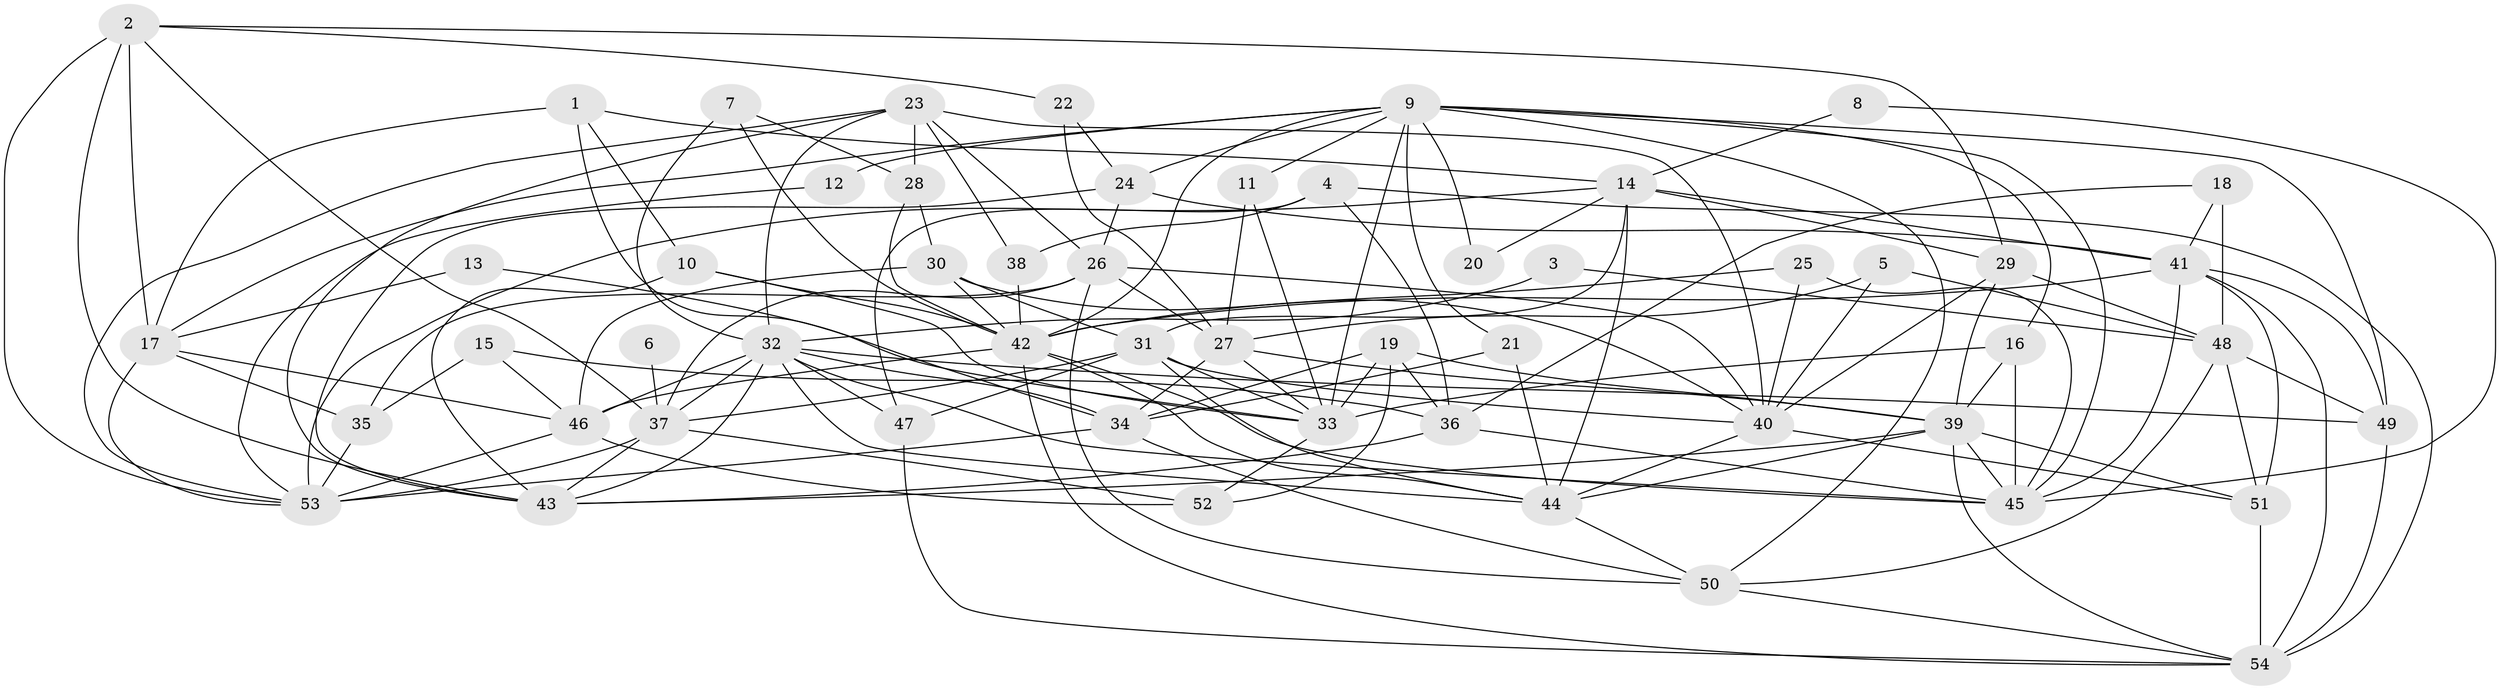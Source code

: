 // original degree distribution, {5: 0.17592592592592593, 7: 0.037037037037037035, 4: 0.25925925925925924, 3: 0.3333333333333333, 8: 0.018518518518518517, 6: 0.06481481481481481, 2: 0.10185185185185185, 9: 0.009259259259259259}
// Generated by graph-tools (version 1.1) at 2025/26/03/09/25 03:26:19]
// undirected, 54 vertices, 151 edges
graph export_dot {
graph [start="1"]
  node [color=gray90,style=filled];
  1;
  2;
  3;
  4;
  5;
  6;
  7;
  8;
  9;
  10;
  11;
  12;
  13;
  14;
  15;
  16;
  17;
  18;
  19;
  20;
  21;
  22;
  23;
  24;
  25;
  26;
  27;
  28;
  29;
  30;
  31;
  32;
  33;
  34;
  35;
  36;
  37;
  38;
  39;
  40;
  41;
  42;
  43;
  44;
  45;
  46;
  47;
  48;
  49;
  50;
  51;
  52;
  53;
  54;
  1 -- 10 [weight=1.0];
  1 -- 14 [weight=1.0];
  1 -- 17 [weight=1.0];
  1 -- 34 [weight=1.0];
  2 -- 17 [weight=1.0];
  2 -- 22 [weight=1.0];
  2 -- 29 [weight=1.0];
  2 -- 37 [weight=1.0];
  2 -- 43 [weight=1.0];
  2 -- 53 [weight=1.0];
  3 -- 32 [weight=1.0];
  3 -- 48 [weight=1.0];
  4 -- 36 [weight=1.0];
  4 -- 38 [weight=1.0];
  4 -- 47 [weight=1.0];
  4 -- 54 [weight=1.0];
  5 -- 27 [weight=1.0];
  5 -- 40 [weight=2.0];
  5 -- 48 [weight=1.0];
  6 -- 37 [weight=2.0];
  7 -- 28 [weight=1.0];
  7 -- 32 [weight=1.0];
  7 -- 42 [weight=1.0];
  8 -- 14 [weight=1.0];
  8 -- 45 [weight=1.0];
  9 -- 11 [weight=2.0];
  9 -- 12 [weight=1.0];
  9 -- 16 [weight=1.0];
  9 -- 17 [weight=1.0];
  9 -- 20 [weight=1.0];
  9 -- 21 [weight=1.0];
  9 -- 24 [weight=1.0];
  9 -- 33 [weight=1.0];
  9 -- 42 [weight=1.0];
  9 -- 45 [weight=2.0];
  9 -- 49 [weight=1.0];
  9 -- 50 [weight=1.0];
  10 -- 33 [weight=1.0];
  10 -- 42 [weight=1.0];
  10 -- 43 [weight=1.0];
  11 -- 27 [weight=1.0];
  11 -- 33 [weight=1.0];
  12 -- 53 [weight=1.0];
  13 -- 17 [weight=1.0];
  13 -- 33 [weight=1.0];
  14 -- 20 [weight=1.0];
  14 -- 29 [weight=1.0];
  14 -- 31 [weight=1.0];
  14 -- 41 [weight=1.0];
  14 -- 44 [weight=1.0];
  14 -- 53 [weight=1.0];
  15 -- 35 [weight=1.0];
  15 -- 36 [weight=1.0];
  15 -- 46 [weight=1.0];
  16 -- 33 [weight=1.0];
  16 -- 39 [weight=1.0];
  16 -- 45 [weight=1.0];
  17 -- 35 [weight=1.0];
  17 -- 46 [weight=1.0];
  17 -- 53 [weight=1.0];
  18 -- 36 [weight=1.0];
  18 -- 41 [weight=1.0];
  18 -- 48 [weight=1.0];
  19 -- 33 [weight=1.0];
  19 -- 34 [weight=1.0];
  19 -- 36 [weight=1.0];
  19 -- 39 [weight=1.0];
  19 -- 52 [weight=1.0];
  21 -- 34 [weight=1.0];
  21 -- 44 [weight=1.0];
  22 -- 24 [weight=1.0];
  22 -- 27 [weight=1.0];
  23 -- 26 [weight=1.0];
  23 -- 28 [weight=1.0];
  23 -- 32 [weight=1.0];
  23 -- 38 [weight=1.0];
  23 -- 40 [weight=1.0];
  23 -- 43 [weight=1.0];
  23 -- 53 [weight=1.0];
  24 -- 26 [weight=1.0];
  24 -- 41 [weight=1.0];
  24 -- 43 [weight=1.0];
  25 -- 40 [weight=1.0];
  25 -- 42 [weight=1.0];
  25 -- 45 [weight=1.0];
  26 -- 27 [weight=1.0];
  26 -- 35 [weight=1.0];
  26 -- 37 [weight=1.0];
  26 -- 40 [weight=1.0];
  26 -- 50 [weight=1.0];
  27 -- 33 [weight=1.0];
  27 -- 34 [weight=1.0];
  27 -- 39 [weight=1.0];
  28 -- 30 [weight=1.0];
  28 -- 42 [weight=1.0];
  29 -- 39 [weight=1.0];
  29 -- 40 [weight=1.0];
  29 -- 48 [weight=1.0];
  30 -- 31 [weight=1.0];
  30 -- 40 [weight=1.0];
  30 -- 42 [weight=1.0];
  30 -- 46 [weight=1.0];
  31 -- 33 [weight=1.0];
  31 -- 37 [weight=1.0];
  31 -- 40 [weight=1.0];
  31 -- 44 [weight=1.0];
  31 -- 47 [weight=1.0];
  32 -- 34 [weight=1.0];
  32 -- 37 [weight=1.0];
  32 -- 43 [weight=1.0];
  32 -- 44 [weight=1.0];
  32 -- 45 [weight=1.0];
  32 -- 46 [weight=1.0];
  32 -- 47 [weight=1.0];
  32 -- 49 [weight=1.0];
  33 -- 52 [weight=1.0];
  34 -- 50 [weight=1.0];
  34 -- 53 [weight=1.0];
  35 -- 53 [weight=2.0];
  36 -- 43 [weight=1.0];
  36 -- 45 [weight=1.0];
  37 -- 43 [weight=1.0];
  37 -- 52 [weight=1.0];
  37 -- 53 [weight=1.0];
  38 -- 42 [weight=2.0];
  39 -- 43 [weight=1.0];
  39 -- 44 [weight=1.0];
  39 -- 45 [weight=1.0];
  39 -- 51 [weight=1.0];
  39 -- 54 [weight=1.0];
  40 -- 44 [weight=1.0];
  40 -- 51 [weight=1.0];
  41 -- 42 [weight=1.0];
  41 -- 45 [weight=1.0];
  41 -- 49 [weight=1.0];
  41 -- 51 [weight=1.0];
  41 -- 54 [weight=2.0];
  42 -- 44 [weight=1.0];
  42 -- 45 [weight=2.0];
  42 -- 46 [weight=1.0];
  42 -- 54 [weight=1.0];
  44 -- 50 [weight=1.0];
  46 -- 52 [weight=1.0];
  46 -- 53 [weight=1.0];
  47 -- 54 [weight=1.0];
  48 -- 49 [weight=1.0];
  48 -- 50 [weight=1.0];
  48 -- 51 [weight=1.0];
  49 -- 54 [weight=1.0];
  50 -- 54 [weight=1.0];
  51 -- 54 [weight=1.0];
}

